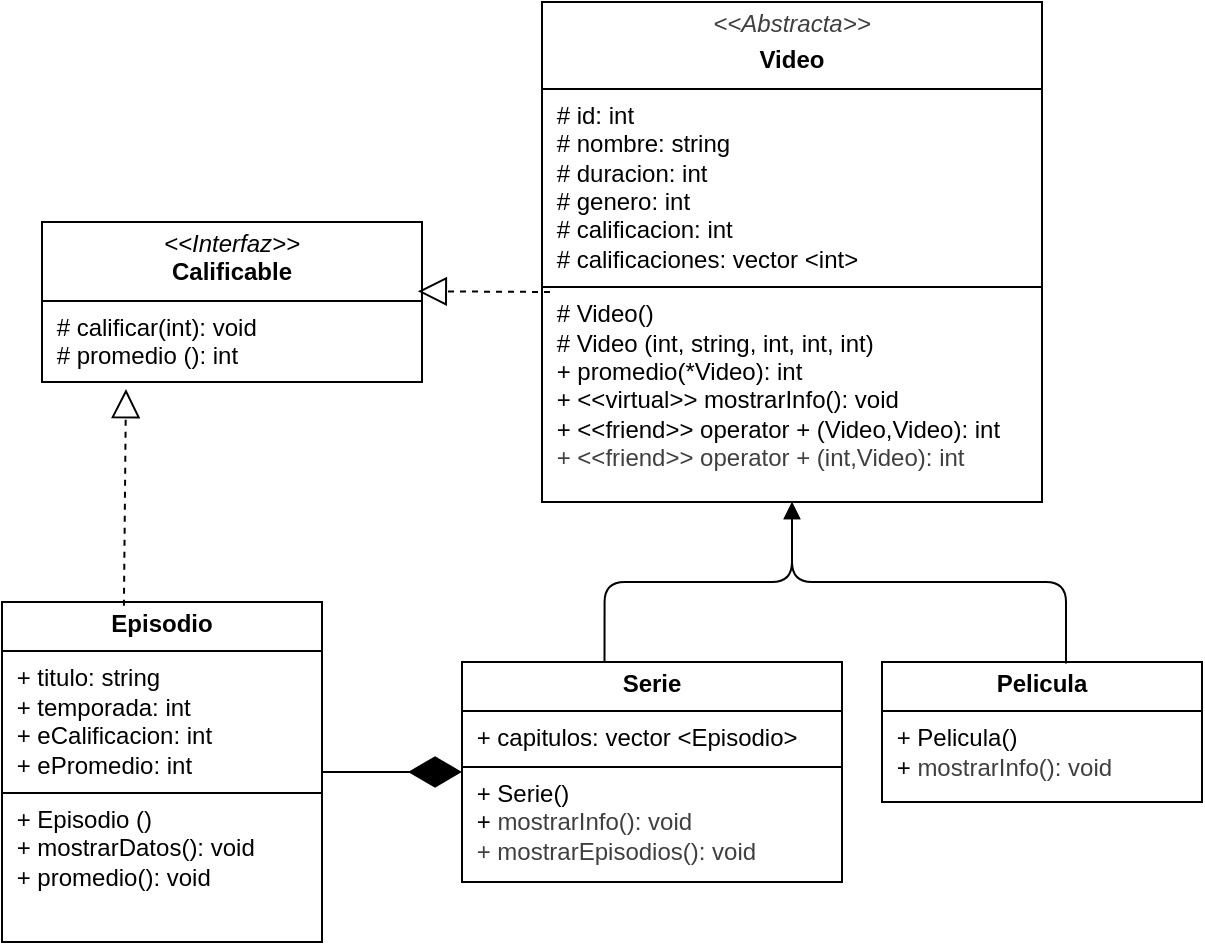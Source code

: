 <mxfile>
    <diagram id="hK_icgFYnNFZb84XATj8" name="Page-1">
        <mxGraphModel dx="451" dy="596" grid="1" gridSize="10" guides="1" tooltips="1" connect="1" arrows="1" fold="1" page="1" pageScale="1" pageWidth="827" pageHeight="1169" math="0" shadow="0">
            <root>
                <mxCell id="0"/>
                <mxCell id="1" parent="0"/>
                <mxCell id="2" value="&lt;p style=&quot;margin:0px;margin-top:4px;text-align:center;&quot;&gt;&lt;i&gt;&amp;lt;&amp;lt;Interfaz&amp;gt;&amp;gt;&lt;/i&gt;&lt;br&gt;&lt;b&gt;Calificable&lt;/b&gt;&lt;/p&gt;&lt;hr size=&quot;1&quot; style=&quot;border-style:solid;&quot;&gt;&lt;p style=&quot;margin:0px;margin-left:4px;&quot;&gt;&amp;nbsp;# calificar(int): void&lt;br&gt;&amp;nbsp;# promedio (): int&lt;/p&gt;" style="verticalAlign=top;align=left;overflow=fill;html=1;whiteSpace=wrap;" vertex="1" parent="1">
                    <mxGeometry x="150" y="150" width="190" height="80" as="geometry"/>
                </mxCell>
                <mxCell id="3" value="&lt;p style=&quot;margin:0px;margin-top:4px;text-align:center;&quot;&gt;&lt;i style=&quot;background-color: transparent; color: rgb(63, 63, 63); scrollbar-color: light-dark(#e2e2e2, #4b4b4b)&lt;br/&gt;&#x9;&#x9;&#x9;&#x9;&#x9;light-dark(#fbfbfb, var(--dark-panel-color));&quot;&gt;&amp;lt;&amp;lt;Abstracta&amp;gt;&amp;gt;&lt;/i&gt;&lt;/p&gt;&lt;p style=&quot;margin:0px;margin-top:4px;text-align:center;&quot;&gt;&lt;b&gt;Video&lt;/b&gt;&lt;/p&gt;&lt;hr size=&quot;1&quot; style=&quot;border-style:solid;&quot;&gt;&lt;p style=&quot;margin:0px;margin-left:4px;&quot;&gt;&amp;nbsp;# id: int&lt;/p&gt;&lt;p style=&quot;margin:0px;margin-left:4px;&quot;&gt;&amp;nbsp;# nombre: string&lt;/p&gt;&lt;p style=&quot;margin:0px;margin-left:4px;&quot;&gt;&amp;nbsp;# duracion: int&lt;/p&gt;&lt;p style=&quot;margin:0px;margin-left:4px;&quot;&gt;&amp;nbsp;# genero: int&lt;/p&gt;&lt;p style=&quot;margin:0px;margin-left:4px;&quot;&gt;&amp;nbsp;# calificacion: int&lt;/p&gt;&lt;p style=&quot;margin:0px;margin-left:4px;&quot;&gt;&amp;nbsp;# calificaciones: vector &amp;lt;int&amp;gt;&lt;/p&gt;&lt;hr size=&quot;1&quot; style=&quot;border-style:solid;&quot;&gt;&lt;p style=&quot;margin:0px;margin-left:4px;&quot;&gt;&amp;nbsp;# Video()&lt;/p&gt;&lt;p style=&quot;margin:0px;margin-left:4px;&quot;&gt;&amp;nbsp;# Video (int, string, int, int, int)&lt;/p&gt;&lt;p style=&quot;margin:0px;margin-left:4px;&quot;&gt;&amp;nbsp;+ promedio(*Video): int&lt;/p&gt;&lt;p style=&quot;margin:0px;margin-left:4px;&quot;&gt;&amp;nbsp;+ &amp;lt;&amp;lt;virtual&amp;gt;&amp;gt; mostrarInfo(): void&lt;/p&gt;&lt;p style=&quot;margin:0px;margin-left:4px;&quot;&gt;&amp;nbsp;+ &amp;lt;&amp;lt;friend&amp;gt;&amp;gt; operator + (Video,Video): int&lt;/p&gt;&lt;p style=&quot;margin:0px;margin-left:4px;&quot;&gt;&lt;span style=&quot;color: rgb(63, 63, 63);&quot;&gt;&amp;nbsp;+ &amp;lt;&amp;lt;friend&amp;gt;&amp;gt; operator + (int,Video): int&lt;/span&gt;&lt;br&gt;&lt;/p&gt;" style="verticalAlign=top;align=left;overflow=fill;html=1;whiteSpace=wrap;" vertex="1" parent="1">
                    <mxGeometry x="400" y="40" width="250" height="250" as="geometry"/>
                </mxCell>
                <mxCell id="6" value="&lt;p style=&quot;margin:0px;margin-top:4px;text-align:center;&quot;&gt;&lt;b&gt;Episodio&lt;/b&gt;&lt;/p&gt;&lt;hr size=&quot;1&quot; style=&quot;border-style:solid;&quot;&gt;&lt;p style=&quot;margin:0px;margin-left:4px;&quot;&gt;&amp;nbsp;&lt;span style=&quot;background-color: transparent;&quot;&gt;+ titulo: string&lt;/span&gt;&lt;/p&gt;&lt;p style=&quot;margin:0px;margin-left:4px;&quot;&gt;&lt;span style=&quot;background-color: transparent;&quot;&gt;&amp;nbsp;+ temporada: int&lt;/span&gt;&lt;/p&gt;&lt;p style=&quot;margin:0px;margin-left:4px;&quot;&gt;&amp;nbsp;+ eCalificacion: int&lt;/p&gt;&lt;p style=&quot;margin:0px;margin-left:4px;&quot;&gt;&amp;nbsp;+ ePromedio: int&lt;/p&gt;&lt;hr size=&quot;1&quot; style=&quot;border-style:solid;&quot;&gt;&lt;p style=&quot;margin:0px;margin-left:4px;&quot;&gt;&amp;nbsp;+ Episodio ()&lt;/p&gt;&lt;p style=&quot;margin:0px;margin-left:4px;&quot;&gt;&amp;nbsp;+ mostrarDatos(): void&lt;/p&gt;&lt;p style=&quot;margin:0px;margin-left:4px;&quot;&gt;&amp;nbsp;+ promedio(): void&lt;/p&gt;" style="verticalAlign=top;align=left;overflow=fill;html=1;whiteSpace=wrap;" vertex="1" parent="1">
                    <mxGeometry x="130" y="340" width="160" height="170" as="geometry"/>
                </mxCell>
                <mxCell id="8" value="&lt;p style=&quot;margin:0px;margin-top:4px;text-align:center;&quot;&gt;&lt;b&gt;Serie&lt;/b&gt;&lt;/p&gt;&lt;hr size=&quot;1&quot; style=&quot;border-style:solid;&quot;&gt;&lt;p style=&quot;margin:0px;margin-left:4px;&quot;&gt;&amp;nbsp;+ capitulos: vector &amp;lt;Episodio&amp;gt;&lt;/p&gt;&lt;hr size=&quot;1&quot; style=&quot;border-style:solid;&quot;&gt;&lt;p style=&quot;margin:0px;margin-left:4px;&quot;&gt;&amp;nbsp;+ Serie()&lt;/p&gt;&lt;p style=&quot;margin:0px;margin-left:4px;&quot;&gt;&lt;span style=&quot;background-color: transparent;&quot;&gt;&amp;nbsp;+&amp;nbsp;&lt;/span&gt;&lt;span style=&quot;background-color: transparent; color: rgb(63, 63, 63);&quot;&gt;mostrarInfo(): void&lt;/span&gt;&lt;/p&gt;&lt;p style=&quot;margin:0px;margin-left:4px;&quot;&gt;&lt;span style=&quot;background-color: transparent; color: rgb(63, 63, 63);&quot;&gt;&amp;nbsp;+ mostrarEpisodios(): void&lt;/span&gt;&lt;/p&gt;" style="verticalAlign=top;align=left;overflow=fill;html=1;whiteSpace=wrap;" vertex="1" parent="1">
                    <mxGeometry x="360" y="370" width="190" height="110" as="geometry"/>
                </mxCell>
                <mxCell id="9" value="&lt;p style=&quot;margin:0px;margin-top:4px;text-align:center;&quot;&gt;&lt;b&gt;Pelicula&lt;/b&gt;&lt;/p&gt;&lt;hr size=&quot;1&quot; style=&quot;border-style:solid;&quot;&gt;&lt;p style=&quot;margin:0px;margin-left:4px;&quot;&gt;&lt;/p&gt;&lt;p style=&quot;margin:0px;margin-left:4px;&quot;&gt;&amp;nbsp;+ Pelicula()&lt;/p&gt;&lt;p style=&quot;margin:0px;margin-left:4px;&quot;&gt;&amp;nbsp;+&amp;nbsp;&lt;span style=&quot;color: rgb(63, 63, 63); background-color: transparent;&quot;&gt;mostrarInfo(): void&lt;/span&gt;&lt;/p&gt;" style="verticalAlign=top;align=left;overflow=fill;html=1;whiteSpace=wrap;" vertex="1" parent="1">
                    <mxGeometry x="570" y="370" width="160" height="70" as="geometry"/>
                </mxCell>
                <mxCell id="10" value="" style="endArrow=block;dashed=1;endFill=0;endSize=12;html=1;exitX=0.381;exitY=0.011;exitDx=0;exitDy=0;entryX=0.221;entryY=1.044;entryDx=0;entryDy=0;entryPerimeter=0;exitPerimeter=0;" edge="1" parent="1" source="6" target="2">
                    <mxGeometry width="160" relative="1" as="geometry">
                        <mxPoint x="254" y="410" as="sourcePoint"/>
                        <mxPoint x="250" y="130" as="targetPoint"/>
                    </mxGeometry>
                </mxCell>
                <mxCell id="11" value="" style="endArrow=block;dashed=1;endFill=0;endSize=12;html=1;entryX=0.989;entryY=0.433;entryDx=0;entryDy=0;entryPerimeter=0;exitX=0.016;exitY=0.58;exitDx=0;exitDy=0;exitPerimeter=0;" edge="1" parent="1" source="3" target="2">
                    <mxGeometry width="160" relative="1" as="geometry">
                        <mxPoint x="390" y="270" as="sourcePoint"/>
                        <mxPoint x="470" y="40" as="targetPoint"/>
                        <Array as="points"/>
                    </mxGeometry>
                </mxCell>
                <mxCell id="12" value="" style="endArrow=diamondThin;endFill=1;endSize=24;html=1;exitX=1;exitY=0.5;exitDx=0;exitDy=0;entryX=0;entryY=0.5;entryDx=0;entryDy=0;" edge="1" parent="1" source="6" target="8">
                    <mxGeometry width="160" relative="1" as="geometry">
                        <mxPoint x="280" y="280" as="sourcePoint"/>
                        <mxPoint x="440" y="280" as="targetPoint"/>
                        <Array as="points"/>
                    </mxGeometry>
                </mxCell>
                <mxCell id="13" value="" style="endArrow=block;endFill=1;html=1;edgeStyle=orthogonalEdgeStyle;align=left;verticalAlign=top;exitX=0.375;exitY=0;exitDx=0;exitDy=0;exitPerimeter=0;" edge="1" parent="1" source="8" target="3">
                    <mxGeometry x="-1" relative="1" as="geometry">
                        <mxPoint x="310" y="280" as="sourcePoint"/>
                        <mxPoint x="470" y="280" as="targetPoint"/>
                    </mxGeometry>
                </mxCell>
                <mxCell id="15" value="" style="endArrow=block;endFill=1;html=1;edgeStyle=orthogonalEdgeStyle;align=left;verticalAlign=top;exitX=0.575;exitY=0.011;exitDx=0;exitDy=0;exitPerimeter=0;entryX=0.5;entryY=1;entryDx=0;entryDy=0;" edge="1" parent="1" source="9" target="3">
                    <mxGeometry x="-1" relative="1" as="geometry">
                        <mxPoint x="420" y="300" as="sourcePoint"/>
                        <mxPoint x="480" y="240" as="targetPoint"/>
                    </mxGeometry>
                </mxCell>
            </root>
        </mxGraphModel>
    </diagram>
</mxfile>